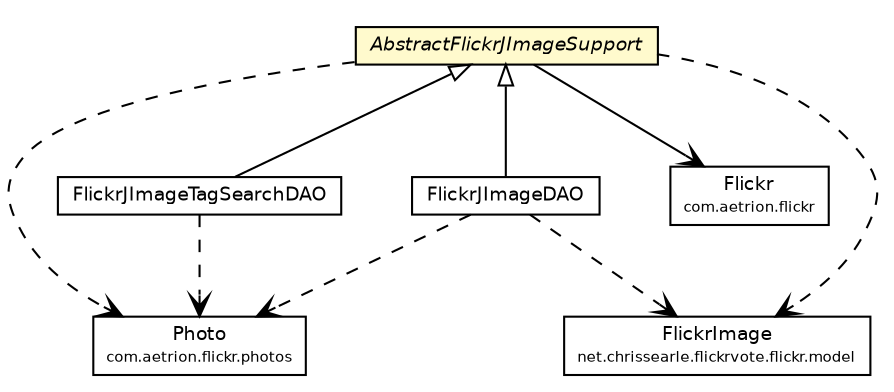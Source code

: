 #!/usr/local/bin/dot
#
# Class diagram 
# Generated by UmlGraph version 4.6 (http://www.spinellis.gr/sw/umlgraph)
#

digraph G {
	edge [fontname="Helvetica",fontsize=10,labelfontname="Helvetica",labelfontsize=10];
	node [fontname="Helvetica",fontsize=10,shape=plaintext];
	// net.chrissearle.flickrvote.flickr.impl.FlickrJImageTagSearchDAO
	c396 [label=<<table border="0" cellborder="1" cellspacing="0" cellpadding="2" port="p" href="./FlickrJImageTagSearchDAO.html">
		<tr><td><table border="0" cellspacing="0" cellpadding="1">
			<tr><td> FlickrJImageTagSearchDAO </td></tr>
		</table></td></tr>
		</table>>, fontname="Helvetica", fontcolor="black", fontsize=9.0];
	// net.chrissearle.flickrvote.flickr.impl.FlickrJImageDAO
	c397 [label=<<table border="0" cellborder="1" cellspacing="0" cellpadding="2" port="p" href="./FlickrJImageDAO.html">
		<tr><td><table border="0" cellspacing="0" cellpadding="1">
			<tr><td> FlickrJImageDAO </td></tr>
		</table></td></tr>
		</table>>, fontname="Helvetica", fontcolor="black", fontsize=9.0];
	// net.chrissearle.flickrvote.flickr.impl.AbstractFlickrJImageSupport
	c399 [label=<<table border="0" cellborder="1" cellspacing="0" cellpadding="2" port="p" bgcolor="lemonChiffon" href="./AbstractFlickrJImageSupport.html">
		<tr><td><table border="0" cellspacing="0" cellpadding="1">
			<tr><td><font face="Helvetica-Oblique"> AbstractFlickrJImageSupport </font></td></tr>
		</table></td></tr>
		</table>>, fontname="Helvetica", fontcolor="black", fontsize=9.0];
	// net.chrissearle.flickrvote.flickr.model.FlickrImage
	c404 [label=<<table border="0" cellborder="1" cellspacing="0" cellpadding="2" port="p" href="../model/FlickrImage.html">
		<tr><td><table border="0" cellspacing="0" cellpadding="1">
			<tr><td> FlickrImage </td></tr>
			<tr><td><font point-size="7.0"> net.chrissearle.flickrvote.flickr.model </font></td></tr>
		</table></td></tr>
		</table>>, fontname="Helvetica", fontcolor="black", fontsize=9.0];
	//net.chrissearle.flickrvote.flickr.impl.FlickrJImageTagSearchDAO extends net.chrissearle.flickrvote.flickr.impl.AbstractFlickrJImageSupport
	c399:p -> c396:p [dir=back,arrowtail=empty];
	//net.chrissearle.flickrvote.flickr.impl.FlickrJImageDAO extends net.chrissearle.flickrvote.flickr.impl.AbstractFlickrJImageSupport
	c399:p -> c397:p [dir=back,arrowtail=empty];
	// net.chrissearle.flickrvote.flickr.impl.AbstractFlickrJImageSupport NAVASSOC com.aetrion.flickr.Flickr
	c399:p -> c405:p [taillabel="", label="", headlabel="", fontname="Helvetica", fontcolor="black", fontsize=10.0, color="black", arrowhead=open];
	// net.chrissearle.flickrvote.flickr.impl.FlickrJImageTagSearchDAO DEPEND com.aetrion.flickr.photos.Photo
	c396:p -> c406:p [taillabel="", label="", headlabel="", fontname="Helvetica", fontcolor="black", fontsize=10.0, color="black", arrowhead=open, style=dashed];
	// net.chrissearle.flickrvote.flickr.impl.FlickrJImageDAO DEPEND com.aetrion.flickr.photos.Photo
	c397:p -> c406:p [taillabel="", label="", headlabel="", fontname="Helvetica", fontcolor="black", fontsize=10.0, color="black", arrowhead=open, style=dashed];
	// net.chrissearle.flickrvote.flickr.impl.FlickrJImageDAO DEPEND net.chrissearle.flickrvote.flickr.model.FlickrImage
	c397:p -> c404:p [taillabel="", label="", headlabel="", fontname="Helvetica", fontcolor="black", fontsize=10.0, color="black", arrowhead=open, style=dashed];
	// net.chrissearle.flickrvote.flickr.impl.AbstractFlickrJImageSupport DEPEND com.aetrion.flickr.photos.Photo
	c399:p -> c406:p [taillabel="", label="", headlabel="", fontname="Helvetica", fontcolor="black", fontsize=10.0, color="black", arrowhead=open, style=dashed];
	// net.chrissearle.flickrvote.flickr.impl.AbstractFlickrJImageSupport DEPEND net.chrissearle.flickrvote.flickr.model.FlickrImage
	c399:p -> c404:p [taillabel="", label="", headlabel="", fontname="Helvetica", fontcolor="black", fontsize=10.0, color="black", arrowhead=open, style=dashed];
	// com.aetrion.flickr.Flickr
	c405 [label=<<table border="0" cellborder="1" cellspacing="0" cellpadding="2" port="p">
		<tr><td><table border="0" cellspacing="0" cellpadding="1">
			<tr><td> Flickr </td></tr>
			<tr><td><font point-size="7.0"> com.aetrion.flickr </font></td></tr>
		</table></td></tr>
		</table>>, fontname="Helvetica", fontcolor="black", fontsize=9.0];
	// com.aetrion.flickr.photos.Photo
	c406 [label=<<table border="0" cellborder="1" cellspacing="0" cellpadding="2" port="p">
		<tr><td><table border="0" cellspacing="0" cellpadding="1">
			<tr><td> Photo </td></tr>
			<tr><td><font point-size="7.0"> com.aetrion.flickr.photos </font></td></tr>
		</table></td></tr>
		</table>>, fontname="Helvetica", fontcolor="black", fontsize=9.0];
}

